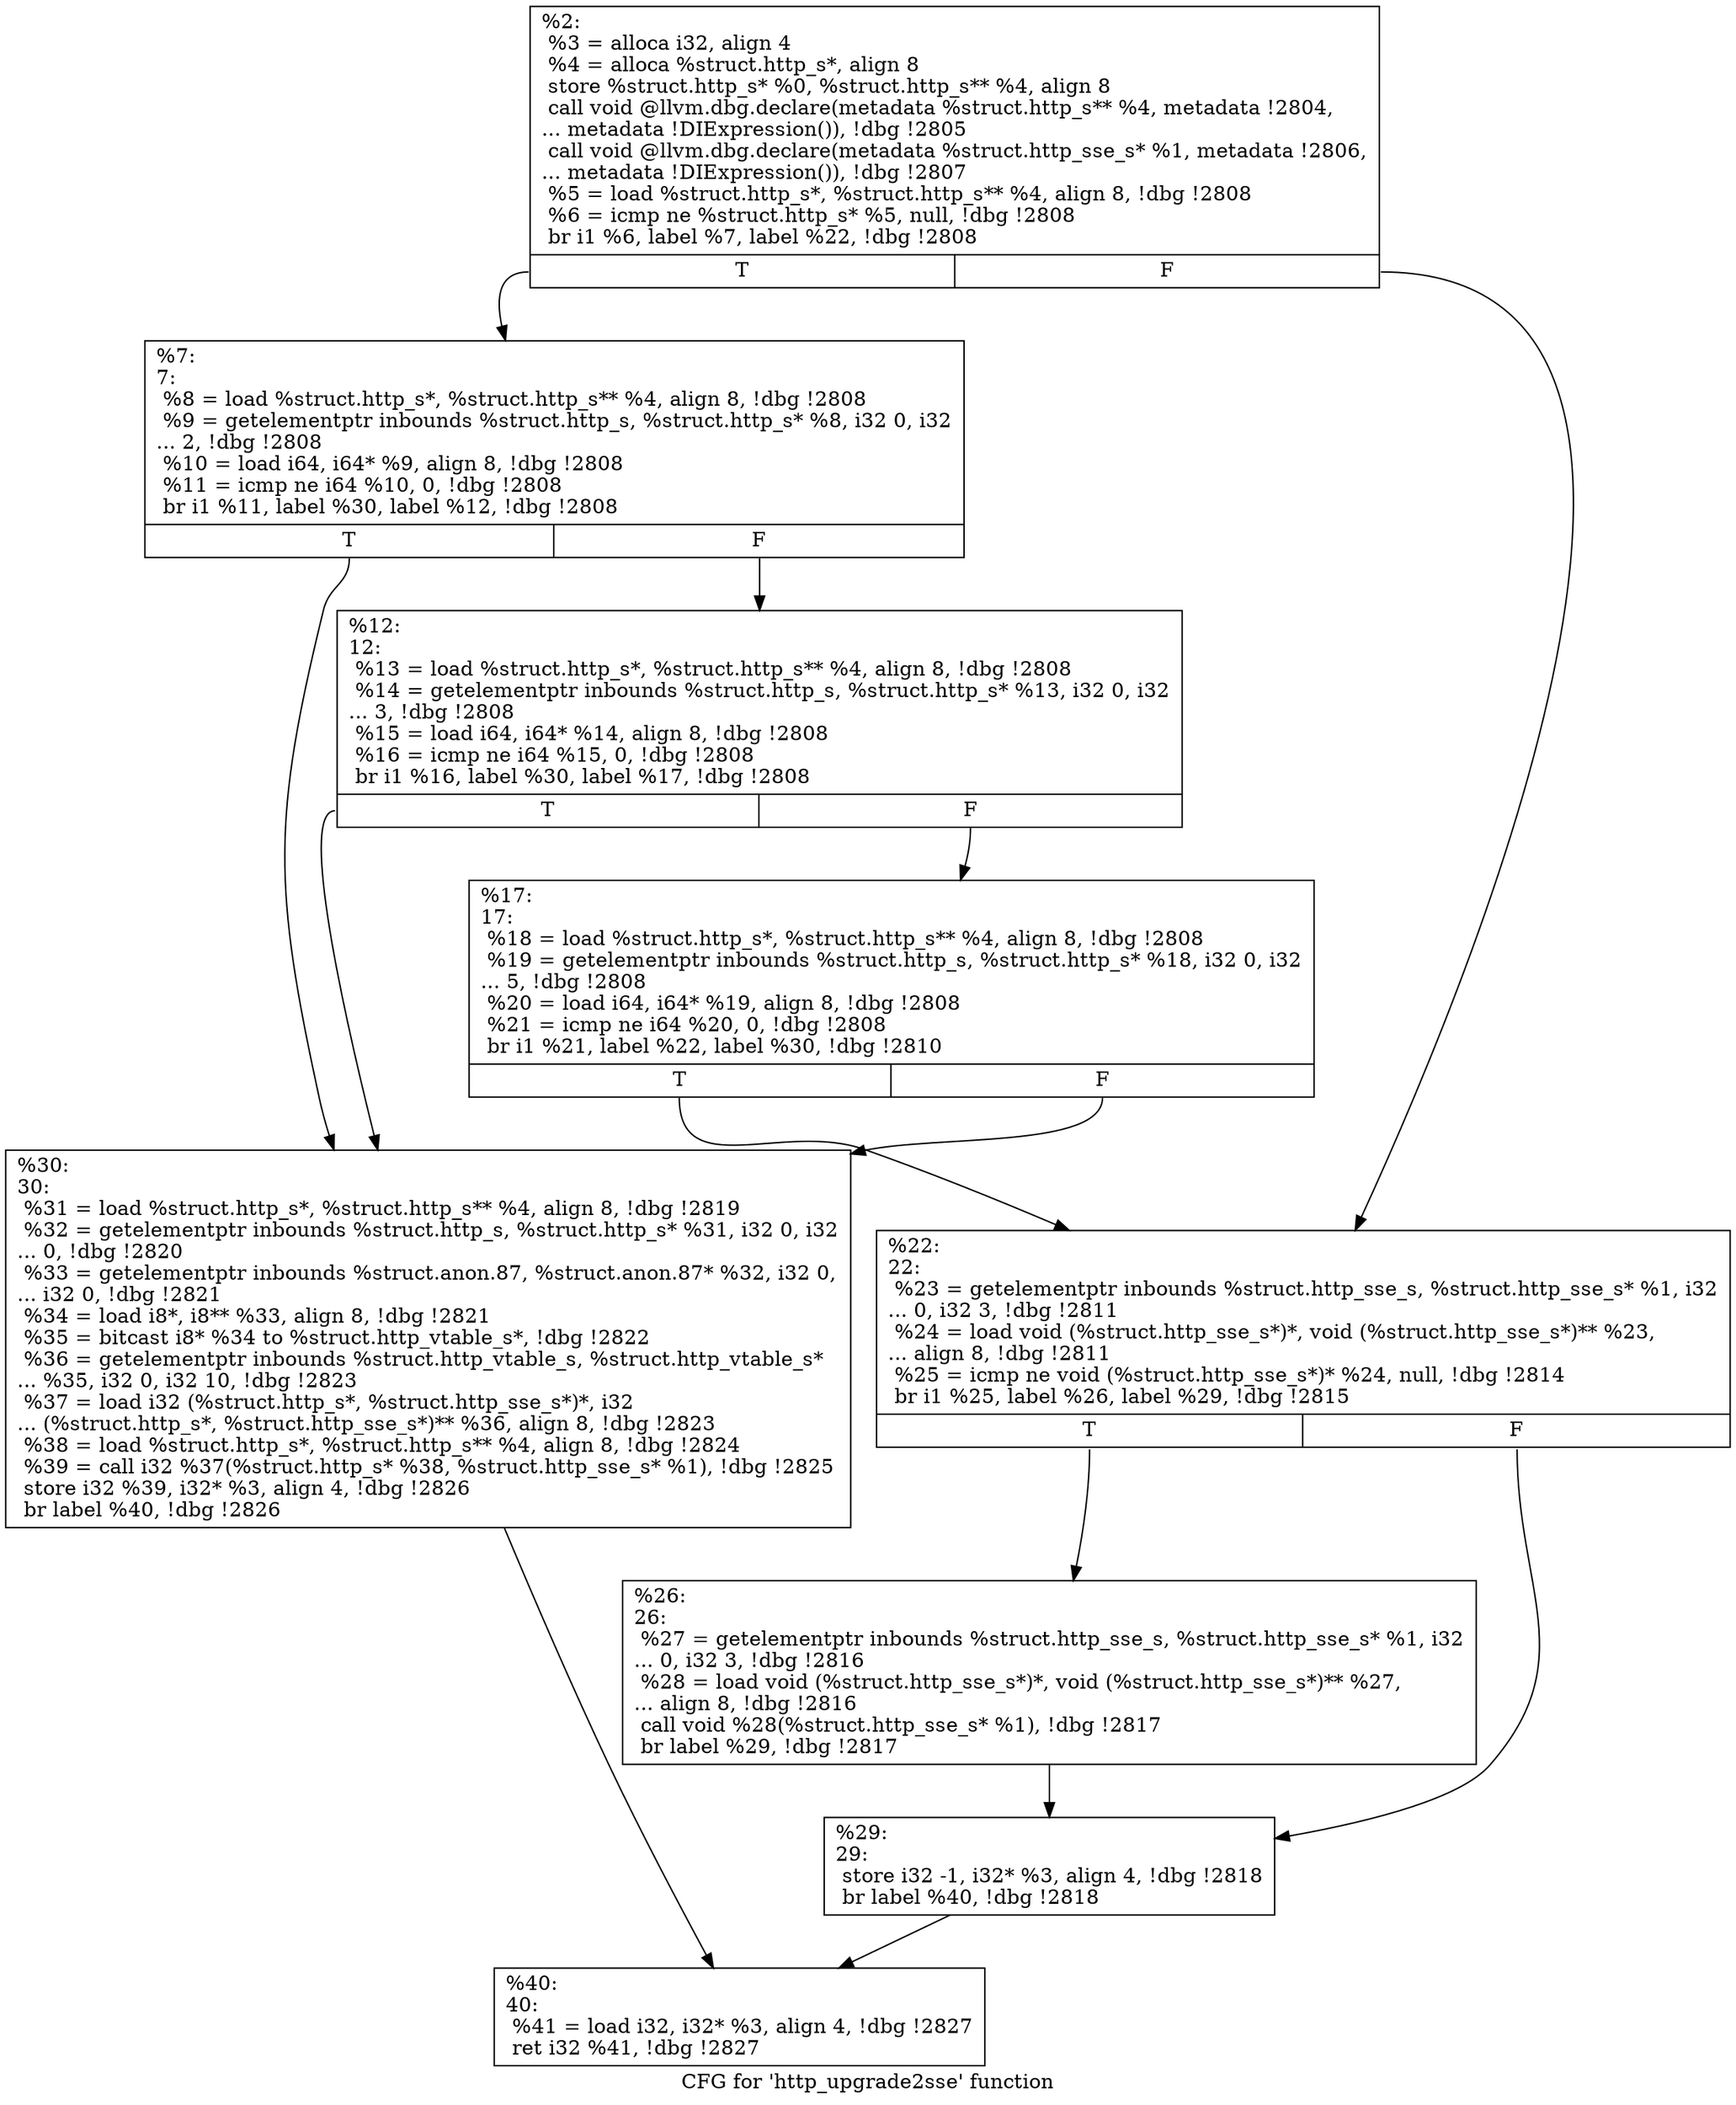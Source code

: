digraph "CFG for 'http_upgrade2sse' function" {
	label="CFG for 'http_upgrade2sse' function";

	Node0x5568523b2f40 [shape=record,label="{%2:\l  %3 = alloca i32, align 4\l  %4 = alloca %struct.http_s*, align 8\l  store %struct.http_s* %0, %struct.http_s** %4, align 8\l  call void @llvm.dbg.declare(metadata %struct.http_s** %4, metadata !2804,\l... metadata !DIExpression()), !dbg !2805\l  call void @llvm.dbg.declare(metadata %struct.http_sse_s* %1, metadata !2806,\l... metadata !DIExpression()), !dbg !2807\l  %5 = load %struct.http_s*, %struct.http_s** %4, align 8, !dbg !2808\l  %6 = icmp ne %struct.http_s* %5, null, !dbg !2808\l  br i1 %6, label %7, label %22, !dbg !2808\l|{<s0>T|<s1>F}}"];
	Node0x5568523b2f40:s0 -> Node0x5568523b2f90;
	Node0x5568523b2f40:s1 -> Node0x5568523b3080;
	Node0x5568523b2f90 [shape=record,label="{%7:\l7:                                                \l  %8 = load %struct.http_s*, %struct.http_s** %4, align 8, !dbg !2808\l  %9 = getelementptr inbounds %struct.http_s, %struct.http_s* %8, i32 0, i32\l... 2, !dbg !2808\l  %10 = load i64, i64* %9, align 8, !dbg !2808\l  %11 = icmp ne i64 %10, 0, !dbg !2808\l  br i1 %11, label %30, label %12, !dbg !2808\l|{<s0>T|<s1>F}}"];
	Node0x5568523b2f90:s0 -> Node0x5568523b3170;
	Node0x5568523b2f90:s1 -> Node0x5568523b2fe0;
	Node0x5568523b2fe0 [shape=record,label="{%12:\l12:                                               \l  %13 = load %struct.http_s*, %struct.http_s** %4, align 8, !dbg !2808\l  %14 = getelementptr inbounds %struct.http_s, %struct.http_s* %13, i32 0, i32\l... 3, !dbg !2808\l  %15 = load i64, i64* %14, align 8, !dbg !2808\l  %16 = icmp ne i64 %15, 0, !dbg !2808\l  br i1 %16, label %30, label %17, !dbg !2808\l|{<s0>T|<s1>F}}"];
	Node0x5568523b2fe0:s0 -> Node0x5568523b3170;
	Node0x5568523b2fe0:s1 -> Node0x5568523b3030;
	Node0x5568523b3030 [shape=record,label="{%17:\l17:                                               \l  %18 = load %struct.http_s*, %struct.http_s** %4, align 8, !dbg !2808\l  %19 = getelementptr inbounds %struct.http_s, %struct.http_s* %18, i32 0, i32\l... 5, !dbg !2808\l  %20 = load i64, i64* %19, align 8, !dbg !2808\l  %21 = icmp ne i64 %20, 0, !dbg !2808\l  br i1 %21, label %22, label %30, !dbg !2810\l|{<s0>T|<s1>F}}"];
	Node0x5568523b3030:s0 -> Node0x5568523b3080;
	Node0x5568523b3030:s1 -> Node0x5568523b3170;
	Node0x5568523b3080 [shape=record,label="{%22:\l22:                                               \l  %23 = getelementptr inbounds %struct.http_sse_s, %struct.http_sse_s* %1, i32\l... 0, i32 3, !dbg !2811\l  %24 = load void (%struct.http_sse_s*)*, void (%struct.http_sse_s*)** %23,\l... align 8, !dbg !2811\l  %25 = icmp ne void (%struct.http_sse_s*)* %24, null, !dbg !2814\l  br i1 %25, label %26, label %29, !dbg !2815\l|{<s0>T|<s1>F}}"];
	Node0x5568523b3080:s0 -> Node0x5568523b30d0;
	Node0x5568523b3080:s1 -> Node0x5568523b3120;
	Node0x5568523b30d0 [shape=record,label="{%26:\l26:                                               \l  %27 = getelementptr inbounds %struct.http_sse_s, %struct.http_sse_s* %1, i32\l... 0, i32 3, !dbg !2816\l  %28 = load void (%struct.http_sse_s*)*, void (%struct.http_sse_s*)** %27,\l... align 8, !dbg !2816\l  call void %28(%struct.http_sse_s* %1), !dbg !2817\l  br label %29, !dbg !2817\l}"];
	Node0x5568523b30d0 -> Node0x5568523b3120;
	Node0x5568523b3120 [shape=record,label="{%29:\l29:                                               \l  store i32 -1, i32* %3, align 4, !dbg !2818\l  br label %40, !dbg !2818\l}"];
	Node0x5568523b3120 -> Node0x5568523b31c0;
	Node0x5568523b3170 [shape=record,label="{%30:\l30:                                               \l  %31 = load %struct.http_s*, %struct.http_s** %4, align 8, !dbg !2819\l  %32 = getelementptr inbounds %struct.http_s, %struct.http_s* %31, i32 0, i32\l... 0, !dbg !2820\l  %33 = getelementptr inbounds %struct.anon.87, %struct.anon.87* %32, i32 0,\l... i32 0, !dbg !2821\l  %34 = load i8*, i8** %33, align 8, !dbg !2821\l  %35 = bitcast i8* %34 to %struct.http_vtable_s*, !dbg !2822\l  %36 = getelementptr inbounds %struct.http_vtable_s, %struct.http_vtable_s*\l... %35, i32 0, i32 10, !dbg !2823\l  %37 = load i32 (%struct.http_s*, %struct.http_sse_s*)*, i32\l... (%struct.http_s*, %struct.http_sse_s*)** %36, align 8, !dbg !2823\l  %38 = load %struct.http_s*, %struct.http_s** %4, align 8, !dbg !2824\l  %39 = call i32 %37(%struct.http_s* %38, %struct.http_sse_s* %1), !dbg !2825\l  store i32 %39, i32* %3, align 4, !dbg !2826\l  br label %40, !dbg !2826\l}"];
	Node0x5568523b3170 -> Node0x5568523b31c0;
	Node0x5568523b31c0 [shape=record,label="{%40:\l40:                                               \l  %41 = load i32, i32* %3, align 4, !dbg !2827\l  ret i32 %41, !dbg !2827\l}"];
}

